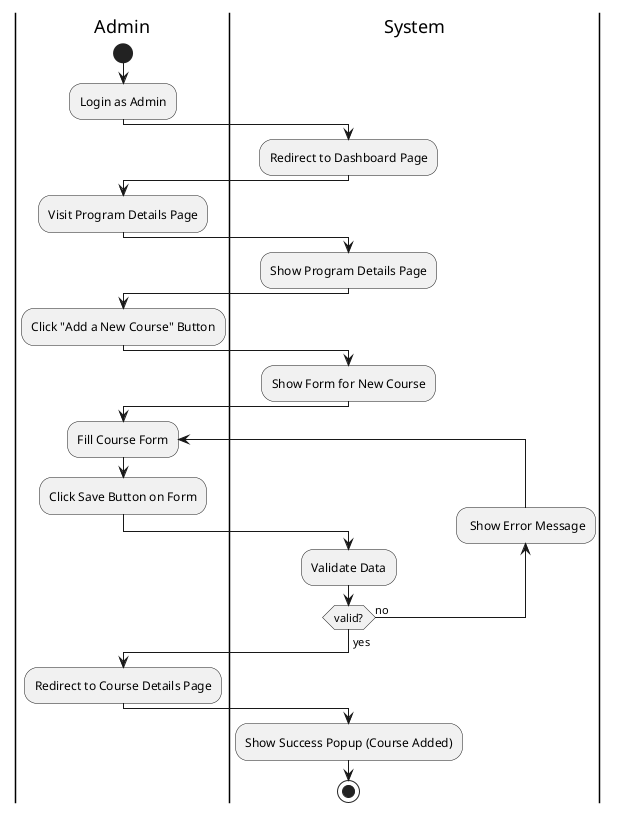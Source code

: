 @startuml AddCourse
|Admin|
start
:Login as Admin;
|System|
:Redirect to Dashboard Page;
|Admin|
:Visit Program Details Page;
|System|
:Show Program Details Page;
|Admin|
:Click "Add a New Course" Button;
|System|
:Show Form for New Course;
|Admin|
repeat :Fill Course Form;
:Click Save Button on Form;
|System|
:Validate Data;
backward: Show Error Message;
repeat while (valid?) is (no)
-> yes;
|Admin|
:Redirect to Course Details Page;
|System|
:Show Success Popup (Course Added);
stop
@enduml
